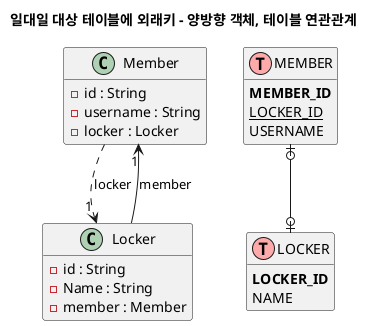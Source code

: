 @startuml

title 일대일 대상 테이블에 외래키 - 양방향 객체, 테이블 연관관계

class Member {
    - id : String
    - username : String
    - locker : Locker

}

class Locker {
    - id : String
    - Name : String
    - member : Member
}

Member ..> "1" Locker : locker

Member "1" <-- Locker : member

!define table(x) class x << (T,#FFAAAA) >>
!define primary_key(x) <b>x</b>
!define foreign_key(x) <u>x</u>
hide methods
hide stereotypes

table(MEMBER) {
    primary_key(MEMBER_ID)
    foreign_key(LOCKER_ID)
    USERNAME
}

table(LOCKER) {
    primary_key(LOCKER_ID)
    NAME
}

MEMBER |o--o| LOCKER

@enduml
